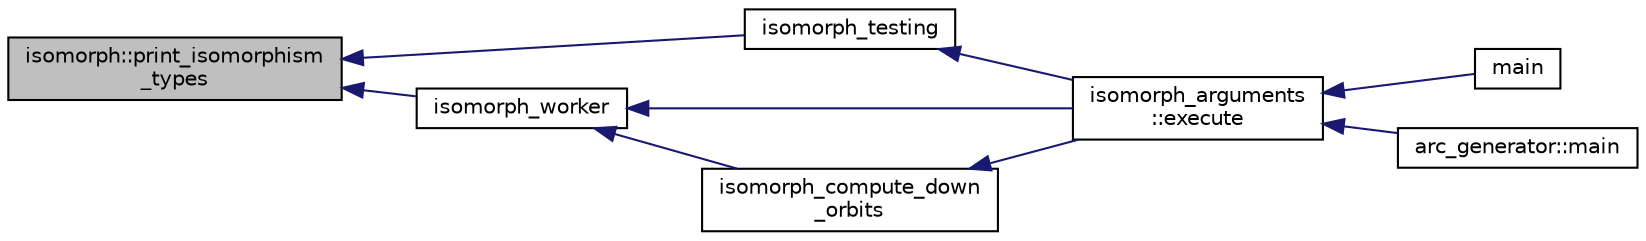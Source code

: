 digraph "isomorph::print_isomorphism_types"
{
  edge [fontname="Helvetica",fontsize="10",labelfontname="Helvetica",labelfontsize="10"];
  node [fontname="Helvetica",fontsize="10",shape=record];
  rankdir="LR";
  Node9759 [label="isomorph::print_isomorphism\l_types",height=0.2,width=0.4,color="black", fillcolor="grey75", style="filled", fontcolor="black"];
  Node9759 -> Node9760 [dir="back",color="midnightblue",fontsize="10",style="solid",fontname="Helvetica"];
  Node9760 [label="isomorph_testing",height=0.2,width=0.4,color="black", fillcolor="white", style="filled",URL="$d4/d7e/isomorph__global_8_c.html#a5a73cbe9f89c4727f086482ee2d238f9"];
  Node9760 -> Node9761 [dir="back",color="midnightblue",fontsize="10",style="solid",fontname="Helvetica"];
  Node9761 [label="isomorph_arguments\l::execute",height=0.2,width=0.4,color="black", fillcolor="white", style="filled",URL="$d5/de4/classisomorph__arguments.html#aa85e472d14906abdd5672dc66027583e"];
  Node9761 -> Node9762 [dir="back",color="midnightblue",fontsize="10",style="solid",fontname="Helvetica"];
  Node9762 [label="main",height=0.2,width=0.4,color="black", fillcolor="white", style="filled",URL="$d1/d5e/blt__main_8_c.html#a217dbf8b442f20279ea00b898af96f52"];
  Node9761 -> Node9763 [dir="back",color="midnightblue",fontsize="10",style="solid",fontname="Helvetica"];
  Node9763 [label="arc_generator::main",height=0.2,width=0.4,color="black", fillcolor="white", style="filled",URL="$d4/d21/classarc__generator.html#ad80140b51b165dad1fe6ab232be7829a"];
  Node9759 -> Node9764 [dir="back",color="midnightblue",fontsize="10",style="solid",fontname="Helvetica"];
  Node9764 [label="isomorph_worker",height=0.2,width=0.4,color="black", fillcolor="white", style="filled",URL="$d4/d7e/isomorph__global_8_c.html#ace3bb6ec719b02a35534309d4d3fe99a"];
  Node9764 -> Node9761 [dir="back",color="midnightblue",fontsize="10",style="solid",fontname="Helvetica"];
  Node9764 -> Node9765 [dir="back",color="midnightblue",fontsize="10",style="solid",fontname="Helvetica"];
  Node9765 [label="isomorph_compute_down\l_orbits",height=0.2,width=0.4,color="black", fillcolor="white", style="filled",URL="$d4/d7e/isomorph__global_8_c.html#a3613cea19158edd30958c4edecd97d53"];
  Node9765 -> Node9761 [dir="back",color="midnightblue",fontsize="10",style="solid",fontname="Helvetica"];
}
